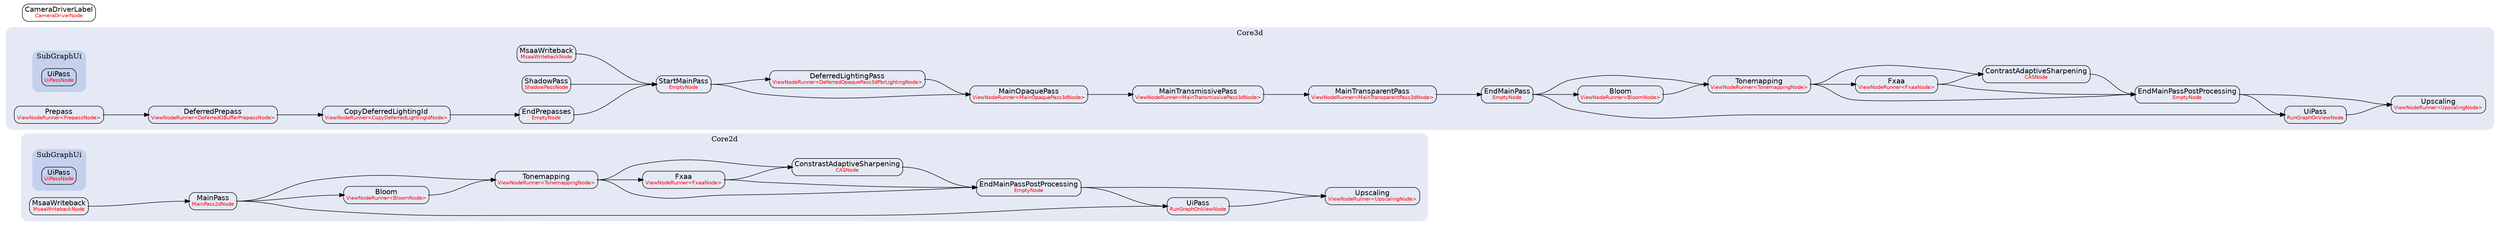 digraph "RenderGraph" {
	"rankdir"="LR";
	"ranksep"="1.0";
	graph ["bgcolor"="white"];
	edge ["fontname"="Helvetica", "fontcolor"="black"];
	node ["shape"="plaintext", "fontname"="Helvetica", "fontcolor"="black"];
	subgraph "cluster_Core2d" {
		"label"="Core2d";
		"fontcolor"="red";
		graph ["style"="rounded,filled", "color"="#e4e9f5", "fontcolor"="black"];
		subgraph "cluster_Core2d_SubGraphUi" {
			"label"="SubGraphUi";
			"fontcolor"="red";
			graph ["style"="rounded,filled", "color"="#c4d0ed", "fontcolor"="black"];
			"_Core2d_SubGraphUi__Core2d_SubGraphUiUiPass" ["label"=<<TABLE STYLE="rounded"><TR><TD PORT="title" BORDER="0" COLSPAN="2">UiPass<BR/><FONT COLOR="red" POINT-SIZE="10">UiPassNode</FONT></TD></TR></TABLE>>, "color"="black", "fillcolor"="black"]
		}
		
		"_Core2d__Core2dConstrastAdaptiveSharpening" ["label"=<<TABLE STYLE="rounded"><TR><TD PORT="title" BORDER="0" COLSPAN="2">ConstrastAdaptiveSharpening<BR/><FONT COLOR="red" POINT-SIZE="10">CASNode</FONT></TD></TR></TABLE>>, "color"="black", "fillcolor"="black"]
		"_Core2d__Core2dMainPass" ["label"=<<TABLE STYLE="rounded"><TR><TD PORT="title" BORDER="0" COLSPAN="2">MainPass<BR/><FONT COLOR="red" POINT-SIZE="10">MainPass2dNode</FONT></TD></TR></TABLE>>, "color"="black", "fillcolor"="black"]
		"_Core2d__Core2dMsaaWriteback" ["label"=<<TABLE STYLE="rounded"><TR><TD PORT="title" BORDER="0" COLSPAN="2">MsaaWriteback<BR/><FONT COLOR="red" POINT-SIZE="10">MsaaWritebackNode</FONT></TD></TR></TABLE>>, "color"="black", "fillcolor"="black"]
		"_Core2d__Core2dEndMainPassPostProcessing" ["label"=<<TABLE STYLE="rounded"><TR><TD PORT="title" BORDER="0" COLSPAN="2">EndMainPassPostProcessing<BR/><FONT COLOR="red" POINT-SIZE="10">EmptyNode</FONT></TD></TR></TABLE>>, "color"="black", "fillcolor"="black"]
		"_Core2d__Core2dUiPass" ["label"=<<TABLE STYLE="rounded"><TR><TD PORT="title" BORDER="0" COLSPAN="2">UiPass<BR/><FONT COLOR="red" POINT-SIZE="10">RunGraphOnViewNode</FONT></TD></TR></TABLE>>, "color"="black", "fillcolor"="black"]
		"_Core2d__Core2dBloom" ["label"=<<TABLE STYLE="rounded"><TR><TD PORT="title" BORDER="0" COLSPAN="2">Bloom<BR/><FONT COLOR="red" POINT-SIZE="10">ViewNodeRunner&lt;BloomNode&gt;</FONT></TD></TR></TABLE>>, "color"="black", "fillcolor"="black"]
		"_Core2d__Core2dFxaa" ["label"=<<TABLE STYLE="rounded"><TR><TD PORT="title" BORDER="0" COLSPAN="2">Fxaa<BR/><FONT COLOR="red" POINT-SIZE="10">ViewNodeRunner&lt;FxaaNode&gt;</FONT></TD></TR></TABLE>>, "color"="black", "fillcolor"="black"]
		"_Core2d__Core2dTonemapping" ["label"=<<TABLE STYLE="rounded"><TR><TD PORT="title" BORDER="0" COLSPAN="2">Tonemapping<BR/><FONT COLOR="red" POINT-SIZE="10">ViewNodeRunner&lt;TonemappingNode&gt;</FONT></TD></TR></TABLE>>, "color"="black", "fillcolor"="black"]
		"_Core2d__Core2dUpscaling" ["label"=<<TABLE STYLE="rounded"><TR><TD PORT="title" BORDER="0" COLSPAN="2">Upscaling<BR/><FONT COLOR="red" POINT-SIZE="10">ViewNodeRunner&lt;UpscalingNode&gt;</FONT></TD></TR></TABLE>>, "color"="black", "fillcolor"="black"]
		"_Core2d__Core2dTonemapping":"title:e" -> "_Core2d__Core2dConstrastAdaptiveSharpening":"title:w" ["color"="black"]
		"_Core2d__Core2dFxaa":"title:e" -> "_Core2d__Core2dConstrastAdaptiveSharpening":"title:w" ["color"="black"]
		"_Core2d__Core2dMsaaWriteback":"title:e" -> "_Core2d__Core2dMainPass":"title:w" ["color"="black"]
		"_Core2d__Core2dTonemapping":"title:e" -> "_Core2d__Core2dEndMainPassPostProcessing":"title:w" ["color"="black"]
		"_Core2d__Core2dFxaa":"title:e" -> "_Core2d__Core2dEndMainPassPostProcessing":"title:w" ["color"="black"]
		"_Core2d__Core2dConstrastAdaptiveSharpening":"title:e" -> "_Core2d__Core2dEndMainPassPostProcessing":"title:w" ["color"="black"]
		"_Core2d__Core2dMainPass":"title:e" -> "_Core2d__Core2dUiPass":"title:w" ["color"="black"]
		"_Core2d__Core2dEndMainPassPostProcessing":"title:e" -> "_Core2d__Core2dUiPass":"title:w" ["color"="black"]
		"_Core2d__Core2dMainPass":"title:e" -> "_Core2d__Core2dBloom":"title:w" ["color"="black"]
		"_Core2d__Core2dTonemapping":"title:e" -> "_Core2d__Core2dFxaa":"title:w" ["color"="black"]
		"_Core2d__Core2dMainPass":"title:e" -> "_Core2d__Core2dTonemapping":"title:w" ["color"="black"]
		"_Core2d__Core2dBloom":"title:e" -> "_Core2d__Core2dTonemapping":"title:w" ["color"="black"]
		"_Core2d__Core2dEndMainPassPostProcessing":"title:e" -> "_Core2d__Core2dUpscaling":"title:w" ["color"="black"]
		"_Core2d__Core2dUiPass":"title:e" -> "_Core2d__Core2dUpscaling":"title:w" ["color"="black"]
	}
	
	subgraph "cluster_Core3d" {
		"label"="Core3d";
		"fontcolor"="red";
		graph ["style"="rounded,filled", "color"="#e4e9f5", "fontcolor"="black"];
		subgraph "cluster_Core3d_SubGraphUi" {
			"label"="SubGraphUi";
			"fontcolor"="red";
			graph ["style"="rounded,filled", "color"="#c4d0ed", "fontcolor"="black"];
			"_Core3d_SubGraphUi__Core3d_SubGraphUiUiPass" ["label"=<<TABLE STYLE="rounded"><TR><TD PORT="title" BORDER="0" COLSPAN="2">UiPass<BR/><FONT COLOR="red" POINT-SIZE="10">UiPassNode</FONT></TD></TR></TABLE>>, "color"="black", "fillcolor"="black"]
		}
		
		"_Core3d__Core3dContrastAdaptiveSharpening" ["label"=<<TABLE STYLE="rounded"><TR><TD PORT="title" BORDER="0" COLSPAN="2">ContrastAdaptiveSharpening<BR/><FONT COLOR="red" POINT-SIZE="10">CASNode</FONT></TD></TR></TABLE>>, "color"="black", "fillcolor"="black"]
		"_Core3d__Core3dMsaaWriteback" ["label"=<<TABLE STYLE="rounded"><TR><TD PORT="title" BORDER="0" COLSPAN="2">MsaaWriteback<BR/><FONT COLOR="red" POINT-SIZE="10">MsaaWritebackNode</FONT></TD></TR></TABLE>>, "color"="black", "fillcolor"="black"]
		"_Core3d__Core3dShadowPass" ["label"=<<TABLE STYLE="rounded"><TR><TD PORT="title" BORDER="0" COLSPAN="2">ShadowPass<BR/><FONT COLOR="red" POINT-SIZE="10">ShadowPassNode</FONT></TD></TR></TABLE>>, "color"="black", "fillcolor"="black"]
		"_Core3d__Core3dEndMainPass" ["label"=<<TABLE STYLE="rounded"><TR><TD PORT="title" BORDER="0" COLSPAN="2">EndMainPass<BR/><FONT COLOR="red" POINT-SIZE="10">EmptyNode</FONT></TD></TR></TABLE>>, "color"="black", "fillcolor"="black"]
		"_Core3d__Core3dStartMainPass" ["label"=<<TABLE STYLE="rounded"><TR><TD PORT="title" BORDER="0" COLSPAN="2">StartMainPass<BR/><FONT COLOR="red" POINT-SIZE="10">EmptyNode</FONT></TD></TR></TABLE>>, "color"="black", "fillcolor"="black"]
		"_Core3d__Core3dEndPrepasses" ["label"=<<TABLE STYLE="rounded"><TR><TD PORT="title" BORDER="0" COLSPAN="2">EndPrepasses<BR/><FONT COLOR="red" POINT-SIZE="10">EmptyNode</FONT></TD></TR></TABLE>>, "color"="black", "fillcolor"="black"]
		"_Core3d__Core3dEndMainPassPostProcessing" ["label"=<<TABLE STYLE="rounded"><TR><TD PORT="title" BORDER="0" COLSPAN="2">EndMainPassPostProcessing<BR/><FONT COLOR="red" POINT-SIZE="10">EmptyNode</FONT></TD></TR></TABLE>>, "color"="black", "fillcolor"="black"]
		"_Core3d__Core3dUiPass" ["label"=<<TABLE STYLE="rounded"><TR><TD PORT="title" BORDER="0" COLSPAN="2">UiPass<BR/><FONT COLOR="red" POINT-SIZE="10">RunGraphOnViewNode</FONT></TD></TR></TABLE>>, "color"="black", "fillcolor"="black"]
		"_Core3d__Core3dBloom" ["label"=<<TABLE STYLE="rounded"><TR><TD PORT="title" BORDER="0" COLSPAN="2">Bloom<BR/><FONT COLOR="red" POINT-SIZE="10">ViewNodeRunner&lt;BloomNode&gt;</FONT></TD></TR></TABLE>>, "color"="black", "fillcolor"="black"]
		"_Core3d__Core3dMainOpaquePass" ["label"=<<TABLE STYLE="rounded"><TR><TD PORT="title" BORDER="0" COLSPAN="2">MainOpaquePass<BR/><FONT COLOR="red" POINT-SIZE="10">ViewNodeRunner&lt;MainOpaquePass3dNode&gt;</FONT></TD></TR></TABLE>>, "color"="black", "fillcolor"="black"]
		"_Core3d__Core3dMainTransmissivePass" ["label"=<<TABLE STYLE="rounded"><TR><TD PORT="title" BORDER="0" COLSPAN="2">MainTransmissivePass<BR/><FONT COLOR="red" POINT-SIZE="10">ViewNodeRunner&lt;MainTransmissivePass3dNode&gt;</FONT></TD></TR></TABLE>>, "color"="black", "fillcolor"="black"]
		"_Core3d__Core3dMainTransparentPass" ["label"=<<TABLE STYLE="rounded"><TR><TD PORT="title" BORDER="0" COLSPAN="2">MainTransparentPass<BR/><FONT COLOR="red" POINT-SIZE="10">ViewNodeRunner&lt;MainTransparentPass3dNode&gt;</FONT></TD></TR></TABLE>>, "color"="black", "fillcolor"="black"]
		"_Core3d__Core3dCopyDeferredLightingId" ["label"=<<TABLE STYLE="rounded"><TR><TD PORT="title" BORDER="0" COLSPAN="2">CopyDeferredLightingId<BR/><FONT COLOR="red" POINT-SIZE="10">ViewNodeRunner&lt;CopyDeferredLightingIdNode&gt;</FONT></TD></TR></TABLE>>, "color"="black", "fillcolor"="black"]
		"_Core3d__Core3dDeferredPrepass" ["label"=<<TABLE STYLE="rounded"><TR><TD PORT="title" BORDER="0" COLSPAN="2">DeferredPrepass<BR/><FONT COLOR="red" POINT-SIZE="10">ViewNodeRunner&lt;DeferredGBufferPrepassNode&gt;</FONT></TD></TR></TABLE>>, "color"="black", "fillcolor"="black"]
		"_Core3d__Core3dFxaa" ["label"=<<TABLE STYLE="rounded"><TR><TD PORT="title" BORDER="0" COLSPAN="2">Fxaa<BR/><FONT COLOR="red" POINT-SIZE="10">ViewNodeRunner&lt;FxaaNode&gt;</FONT></TD></TR></TABLE>>, "color"="black", "fillcolor"="black"]
		"_Core3d__Core3dPrepass" ["label"=<<TABLE STYLE="rounded"><TR><TD PORT="title" BORDER="0" COLSPAN="2">Prepass<BR/><FONT COLOR="red" POINT-SIZE="10">ViewNodeRunner&lt;PrepassNode&gt;</FONT></TD></TR></TABLE>>, "color"="black", "fillcolor"="black"]
		"_Core3d__Core3dTonemapping" ["label"=<<TABLE STYLE="rounded"><TR><TD PORT="title" BORDER="0" COLSPAN="2">Tonemapping<BR/><FONT COLOR="red" POINT-SIZE="10">ViewNodeRunner&lt;TonemappingNode&gt;</FONT></TD></TR></TABLE>>, "color"="black", "fillcolor"="black"]
		"_Core3d__Core3dUpscaling" ["label"=<<TABLE STYLE="rounded"><TR><TD PORT="title" BORDER="0" COLSPAN="2">Upscaling<BR/><FONT COLOR="red" POINT-SIZE="10">ViewNodeRunner&lt;UpscalingNode&gt;</FONT></TD></TR></TABLE>>, "color"="black", "fillcolor"="black"]
		"_Core3d__Core3dDeferredLightingPass" ["label"=<<TABLE STYLE="rounded"><TR><TD PORT="title" BORDER="0" COLSPAN="2">DeferredLightingPass<BR/><FONT COLOR="red" POINT-SIZE="10">ViewNodeRunner&lt;DeferredOpaquePass3dPbrLightingNode&gt;</FONT></TD></TR></TABLE>>, "color"="black", "fillcolor"="black"]
		"_Core3d__Core3dTonemapping":"title:e" -> "_Core3d__Core3dContrastAdaptiveSharpening":"title:w" ["color"="black"]
		"_Core3d__Core3dFxaa":"title:e" -> "_Core3d__Core3dContrastAdaptiveSharpening":"title:w" ["color"="black"]
		"_Core3d__Core3dMainTransparentPass":"title:e" -> "_Core3d__Core3dEndMainPass":"title:w" ["color"="black"]
		"_Core3d__Core3dEndPrepasses":"title:e" -> "_Core3d__Core3dStartMainPass":"title:w" ["color"="black"]
		"_Core3d__Core3dMsaaWriteback":"title:e" -> "_Core3d__Core3dStartMainPass":"title:w" ["color"="black"]
		"_Core3d__Core3dShadowPass":"title:e" -> "_Core3d__Core3dStartMainPass":"title:w" ["color"="black"]
		"_Core3d__Core3dCopyDeferredLightingId":"title:e" -> "_Core3d__Core3dEndPrepasses":"title:w" ["color"="black"]
		"_Core3d__Core3dTonemapping":"title:e" -> "_Core3d__Core3dEndMainPassPostProcessing":"title:w" ["color"="black"]
		"_Core3d__Core3dFxaa":"title:e" -> "_Core3d__Core3dEndMainPassPostProcessing":"title:w" ["color"="black"]
		"_Core3d__Core3dContrastAdaptiveSharpening":"title:e" -> "_Core3d__Core3dEndMainPassPostProcessing":"title:w" ["color"="black"]
		"_Core3d__Core3dEndMainPass":"title:e" -> "_Core3d__Core3dUiPass":"title:w" ["color"="black"]
		"_Core3d__Core3dEndMainPassPostProcessing":"title:e" -> "_Core3d__Core3dUiPass":"title:w" ["color"="black"]
		"_Core3d__Core3dEndMainPass":"title:e" -> "_Core3d__Core3dBloom":"title:w" ["color"="black"]
		"_Core3d__Core3dStartMainPass":"title:e" -> "_Core3d__Core3dMainOpaquePass":"title:w" ["color"="black"]
		"_Core3d__Core3dDeferredLightingPass":"title:e" -> "_Core3d__Core3dMainOpaquePass":"title:w" ["color"="black"]
		"_Core3d__Core3dMainOpaquePass":"title:e" -> "_Core3d__Core3dMainTransmissivePass":"title:w" ["color"="black"]
		"_Core3d__Core3dMainTransmissivePass":"title:e" -> "_Core3d__Core3dMainTransparentPass":"title:w" ["color"="black"]
		"_Core3d__Core3dDeferredPrepass":"title:e" -> "_Core3d__Core3dCopyDeferredLightingId":"title:w" ["color"="black"]
		"_Core3d__Core3dPrepass":"title:e" -> "_Core3d__Core3dDeferredPrepass":"title:w" ["color"="black"]
		"_Core3d__Core3dTonemapping":"title:e" -> "_Core3d__Core3dFxaa":"title:w" ["color"="black"]
		"_Core3d__Core3dEndMainPass":"title:e" -> "_Core3d__Core3dTonemapping":"title:w" ["color"="black"]
		"_Core3d__Core3dBloom":"title:e" -> "_Core3d__Core3dTonemapping":"title:w" ["color"="black"]
		"_Core3d__Core3dEndMainPassPostProcessing":"title:e" -> "_Core3d__Core3dUpscaling":"title:w" ["color"="black"]
		"_Core3d__Core3dUiPass":"title:e" -> "_Core3d__Core3dUpscaling":"title:w" ["color"="black"]
		"_Core3d__Core3dStartMainPass":"title:e" -> "_Core3d__Core3dDeferredLightingPass":"title:w" ["color"="black"]
	}
	
	"_CameraDriverLabel" ["label"=<<TABLE STYLE="rounded"><TR><TD PORT="title" BORDER="0" COLSPAN="2">CameraDriverLabel<BR/><FONT COLOR="red" POINT-SIZE="10">CameraDriverNode</FONT></TD></TR></TABLE>>, "color"="black", "fillcolor"="black"]
}
